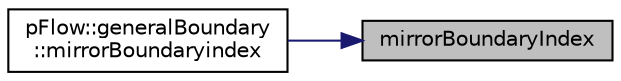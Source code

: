 digraph "mirrorBoundaryIndex"
{
 // LATEX_PDF_SIZE
  edge [fontname="Helvetica",fontsize="10",labelfontname="Helvetica",labelfontsize="10"];
  node [fontname="Helvetica",fontsize="10",shape=record];
  rankdir="RL";
  Node1 [label="mirrorBoundaryIndex",height=0.2,width=0.4,color="black", fillcolor="grey75", style="filled", fontcolor="black",tooltip=" "];
  Node1 -> Node2 [dir="back",color="midnightblue",fontsize="10",style="solid",fontname="Helvetica"];
  Node2 [label="pFlow::generalBoundary\l::mirrorBoundaryindex",height=0.2,width=0.4,color="black", fillcolor="white", style="filled",URL="$classpFlow_1_1generalBoundary.html#aa3a64726fe6a2836bb2d6a5f299af260",tooltip=" "];
}
